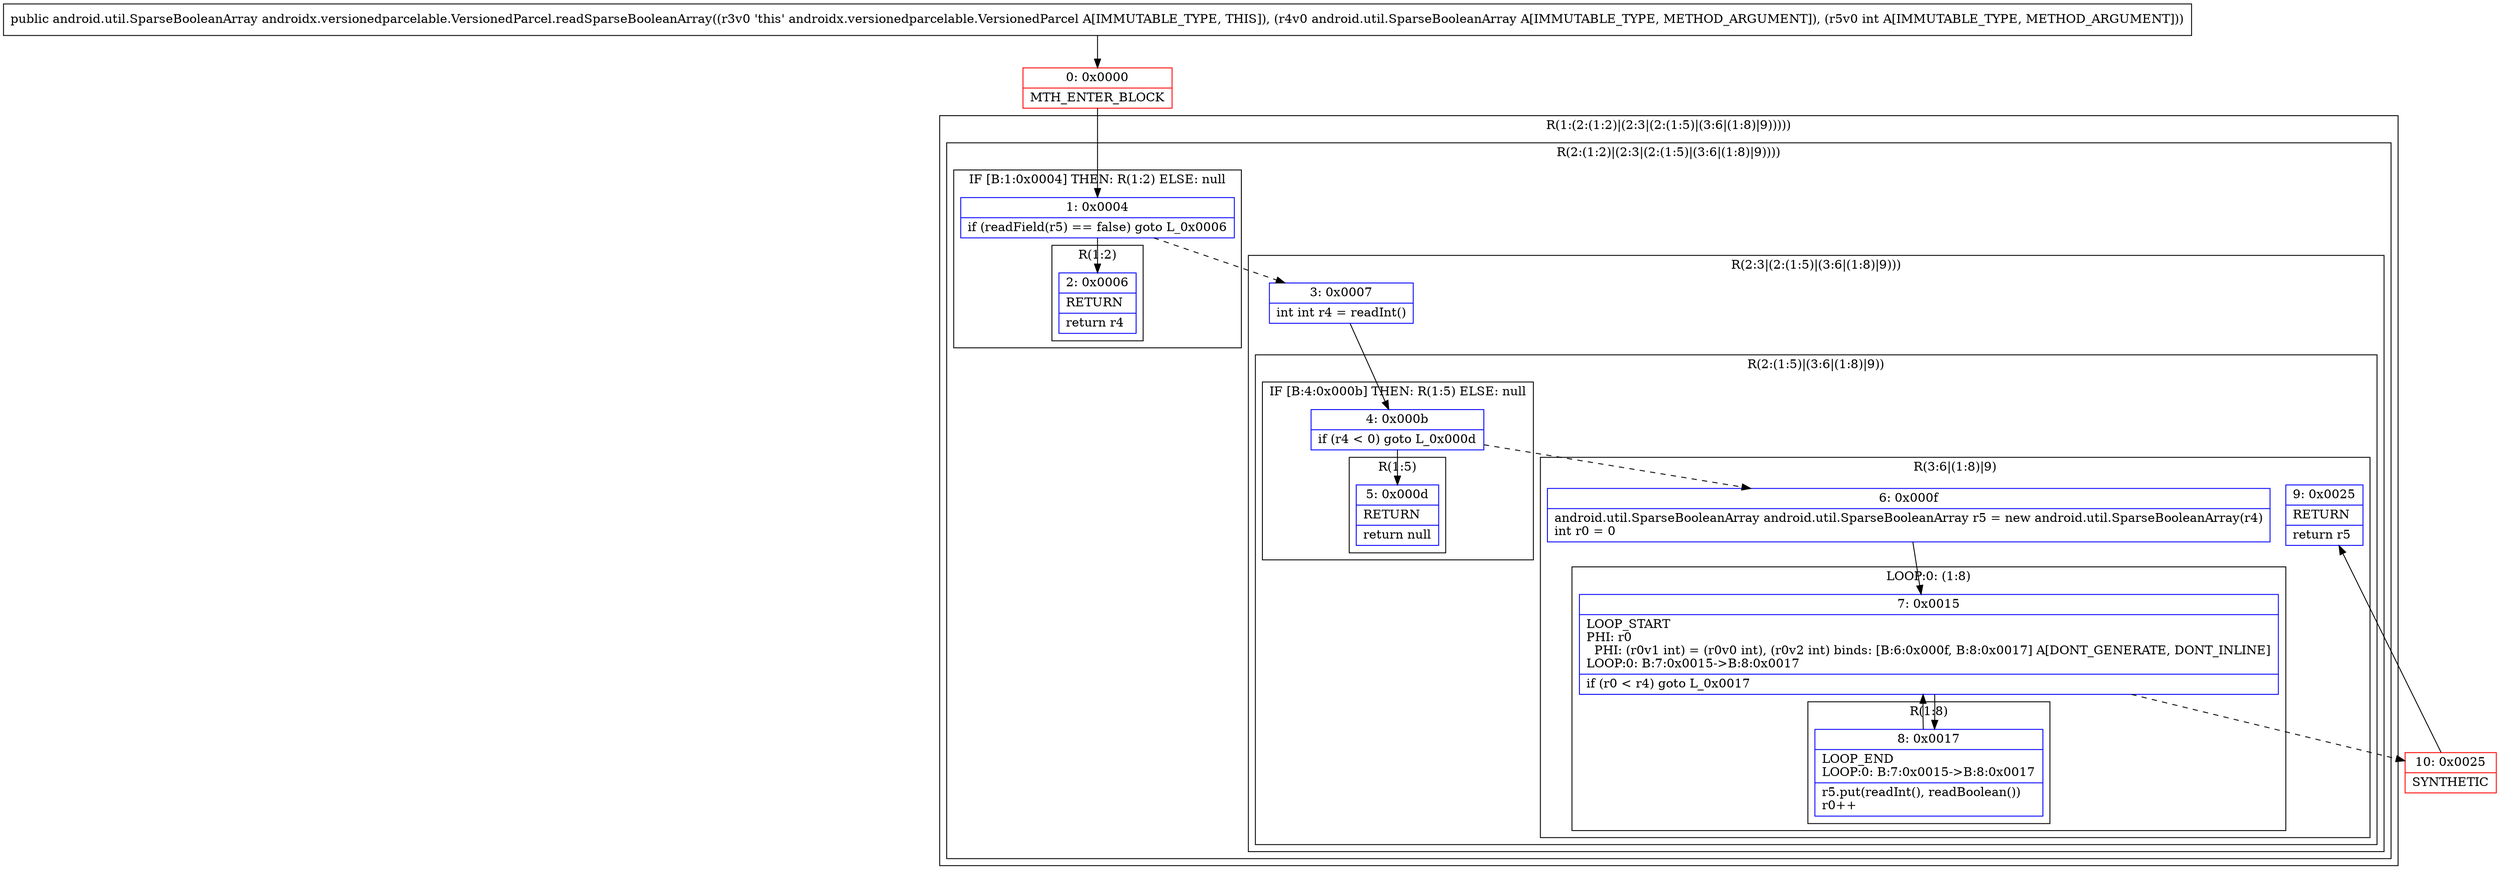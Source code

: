 digraph "CFG forandroidx.versionedparcelable.VersionedParcel.readSparseBooleanArray(Landroid\/util\/SparseBooleanArray;I)Landroid\/util\/SparseBooleanArray;" {
subgraph cluster_Region_2019460744 {
label = "R(1:(2:(1:2)|(2:3|(2:(1:5)|(3:6|(1:8)|9)))))";
node [shape=record,color=blue];
subgraph cluster_Region_2074605455 {
label = "R(2:(1:2)|(2:3|(2:(1:5)|(3:6|(1:8)|9))))";
node [shape=record,color=blue];
subgraph cluster_IfRegion_8432600 {
label = "IF [B:1:0x0004] THEN: R(1:2) ELSE: null";
node [shape=record,color=blue];
Node_1 [shape=record,label="{1\:\ 0x0004|if (readField(r5) == false) goto L_0x0006\l}"];
subgraph cluster_Region_573751173 {
label = "R(1:2)";
node [shape=record,color=blue];
Node_2 [shape=record,label="{2\:\ 0x0006|RETURN\l|return r4\l}"];
}
}
subgraph cluster_Region_1086161391 {
label = "R(2:3|(2:(1:5)|(3:6|(1:8)|9)))";
node [shape=record,color=blue];
Node_3 [shape=record,label="{3\:\ 0x0007|int int r4 = readInt()\l}"];
subgraph cluster_Region_785647501 {
label = "R(2:(1:5)|(3:6|(1:8)|9))";
node [shape=record,color=blue];
subgraph cluster_IfRegion_410734321 {
label = "IF [B:4:0x000b] THEN: R(1:5) ELSE: null";
node [shape=record,color=blue];
Node_4 [shape=record,label="{4\:\ 0x000b|if (r4 \< 0) goto L_0x000d\l}"];
subgraph cluster_Region_1787532887 {
label = "R(1:5)";
node [shape=record,color=blue];
Node_5 [shape=record,label="{5\:\ 0x000d|RETURN\l|return null\l}"];
}
}
subgraph cluster_Region_310521717 {
label = "R(3:6|(1:8)|9)";
node [shape=record,color=blue];
Node_6 [shape=record,label="{6\:\ 0x000f|android.util.SparseBooleanArray android.util.SparseBooleanArray r5 = new android.util.SparseBooleanArray(r4)\lint r0 = 0\l}"];
subgraph cluster_LoopRegion_1182790074 {
label = "LOOP:0: (1:8)";
node [shape=record,color=blue];
Node_7 [shape=record,label="{7\:\ 0x0015|LOOP_START\lPHI: r0 \l  PHI: (r0v1 int) = (r0v0 int), (r0v2 int) binds: [B:6:0x000f, B:8:0x0017] A[DONT_GENERATE, DONT_INLINE]\lLOOP:0: B:7:0x0015\-\>B:8:0x0017\l|if (r0 \< r4) goto L_0x0017\l}"];
subgraph cluster_Region_1793176163 {
label = "R(1:8)";
node [shape=record,color=blue];
Node_8 [shape=record,label="{8\:\ 0x0017|LOOP_END\lLOOP:0: B:7:0x0015\-\>B:8:0x0017\l|r5.put(readInt(), readBoolean())\lr0++\l}"];
}
}
Node_9 [shape=record,label="{9\:\ 0x0025|RETURN\l|return r5\l}"];
}
}
}
}
}
Node_0 [shape=record,color=red,label="{0\:\ 0x0000|MTH_ENTER_BLOCK\l}"];
Node_10 [shape=record,color=red,label="{10\:\ 0x0025|SYNTHETIC\l}"];
MethodNode[shape=record,label="{public android.util.SparseBooleanArray androidx.versionedparcelable.VersionedParcel.readSparseBooleanArray((r3v0 'this' androidx.versionedparcelable.VersionedParcel A[IMMUTABLE_TYPE, THIS]), (r4v0 android.util.SparseBooleanArray A[IMMUTABLE_TYPE, METHOD_ARGUMENT]), (r5v0 int A[IMMUTABLE_TYPE, METHOD_ARGUMENT])) }"];
MethodNode -> Node_0;
Node_1 -> Node_2;
Node_1 -> Node_3[style=dashed];
Node_3 -> Node_4;
Node_4 -> Node_5;
Node_4 -> Node_6[style=dashed];
Node_6 -> Node_7;
Node_7 -> Node_8;
Node_7 -> Node_10[style=dashed];
Node_8 -> Node_7;
Node_0 -> Node_1;
Node_10 -> Node_9;
}

